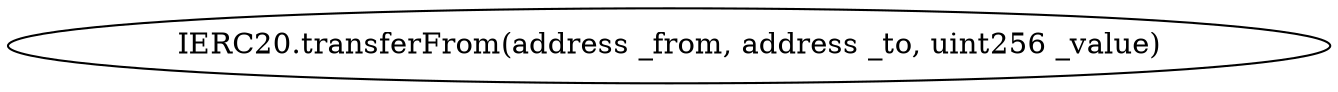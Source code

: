 digraph "" {
	graph [bb="0,0,535.89,36"];
	node [label="\N"];
	"IERC20.transferFrom(address _from, address _to, uint256 _value)"	 [height=0.5,
		pos="267.95,18",
		width=7.4429];
}
digraph "" {
	graph [bb="0,0,535.89,36"];
	node [label="\N"];
	"IERC20.transferFrom(address _from, address _to, uint256 _value)"	 [height=0.5,
		pos="267.95,18",
		width=7.4429];
}
digraph "" {
	graph [bb="0,0,535.89,36"];
	node [label="\N"];
	"IERC20.transferFrom(address _from, address _to, uint256 _value)"	 [height=0.5,
		pos="267.95,18",
		width=7.4429];
}
digraph "" {
	graph [bb="0,0,535.89,36"];
	node [label="\N"];
	"IERC20.transferFrom(address _from, address _to, uint256 _value)"	 [height=0.5,
		pos="267.95,18",
		width=7.4429];
}
digraph "" {
	graph [bb="0,0,535.89,36"];
	node [label="\N"];
	"IERC20.transferFrom(address _from, address _to, uint256 _value)"	 [height=0.5,
		pos="267.95,18",
		width=7.4429];
}
